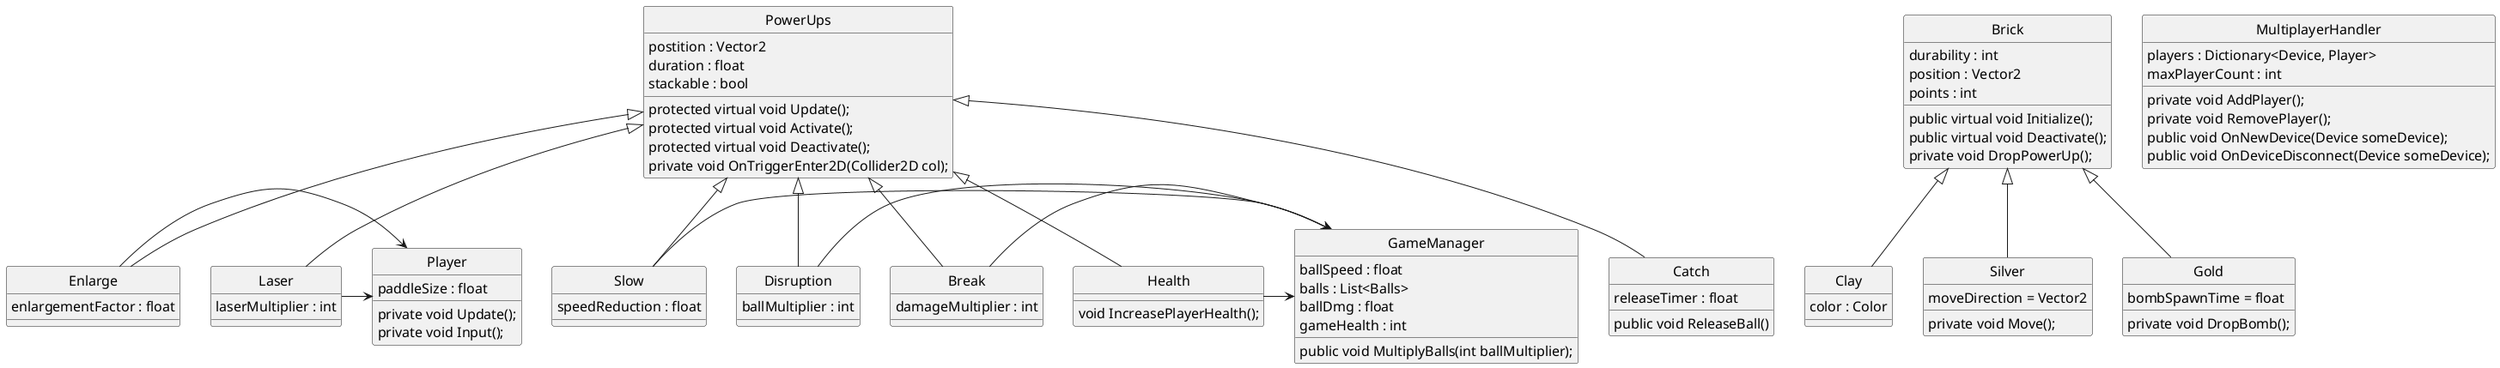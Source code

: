 @startuml Breakout
skinparam style strictuml
skinparam SequenceMessageAlignment center
skinparam DefaultFontName Arial
skinparam DefaultFontSize 16
skinparam DefaultFontStyle bold

Enlarge -> Player
Laser -> Player
class "Player" as Player
{
    paddleSize : float

    private void Update();
    private void Input();
}

Slow -> GameManager
Disruption -> GameManager
Break -> GameManager
Health -> GameManager
class "GameManager" as GameManager
{
    ballSpeed : float
    balls : List<Balls>
    ballDmg : float
    gameHealth : int

    public void MultiplyBalls(int ballMultiplier);
}

Powerups <|-- Enlarge
Powerups <|-- Slow
Powerups <|-- Disruption
Powerups <|-- Laser
Powerups <|-- Catch
Powerups <|-- Break
Powerups <|-- Health
class "PowerUps" as Powerups
{
    postition : Vector2
    duration : float
    stackable : bool
    
    protected virtual void Update();
    protected virtual void Activate();
    protected virtual void Deactivate();
    private void OnTriggerEnter2D(Collider2D col);
}

class "Enlarge" as Enlarge
{
    enlargementFactor : float
}

class "Slow" as Slow
{
    speedReduction : float
}

class "Disruption" as Disruption
{
    ballMultiplier : int
}

class "Laser" as Laser
{
    laserMultiplier : int
}

class "Catch" as Catch
{
    releaseTimer : float
    public void ReleaseBall()
}

class "Break" as Break
{
    damageMultiplier : int
}

class "Health" as Health
{
    void IncreasePlayerHealth();
}

class "Brick" as Brick
{
    durability : int
    position : Vector2
    points : int

    public virtual void Initialize();
    public virtual void Deactivate();
    private void DropPowerUp();
}

Brick <|-- Clay
class "Clay" as Clay
{
    color : Color
}

Brick <|-- Silver
class "Silver" as Silver
{
    moveDirection = Vector2
    private void Move();
}

Brick <|-- Gold
class "Gold" as Gold
{
    bombSpawnTime = float
    private void DropBomb();
}

class MultiplayerHandler
{
    players : Dictionary<Device, Player> 
    maxPlayerCount : int

    private void AddPlayer();
    private void RemovePlayer();
    public void OnNewDevice(Device someDevice);
    public void OnDeviceDisconnect(Device someDevice);
}
@enduml